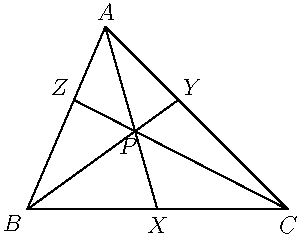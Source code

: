 
import geometry;

size(150);

pair A = (-2, 7);
label("$A$", A, N);
pair B = (-5, 0);
label("$B$", B, SW);
pair C = (5, 0);
label("$C$", C, S);

draw(A -- B -- C -- cycle);

real tb = 0.6;
real tc = 0.4;

pair Y = ((1-tb)*C.x+tb*A.x, (1-tb)*C.y+tb*A.y);
label("$Y$", Y, NE);
pair Z = ((1-tc)*A.x+tc*B.x, (1-tc)*A.y+tc*B.y);
label("$Z$", Z, NW);

draw(B -- Y);
draw(C -- Z);

pair P = intersectionpoint(B -- Y, C -- Z);
label("$P$", P, SSW);

line ax = line(locate(A), locate(P));

pair X = locate(intersectionpoint(ax, line(locate(B), locate(C))));
label("$X$", X, S);

draw(A -- X);
